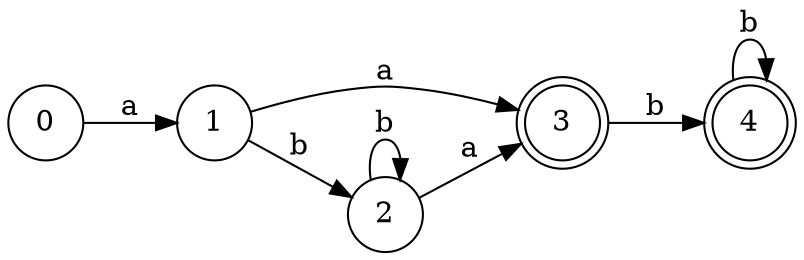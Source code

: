 digraph finite_state_machine {
	rankdir=LR size="8,5"
	node [shape=doublecircle]
	3
	node [shape=doublecircle]
	4
	node [shape=circle]
	0 -> 1 [label=a]
	node [shape=circle]
	1 -> 2 [label=b]
	node [shape=circle]
	1 -> 3 [label=a]
	node [shape=circle]
	2 -> 2 [label=b]
	node [shape=circle]
	2 -> 3 [label=a]
	node [shape=circle]
	3 -> 4 [label=b]
	node [shape=circle]
	4 -> 4 [label=b]
}
